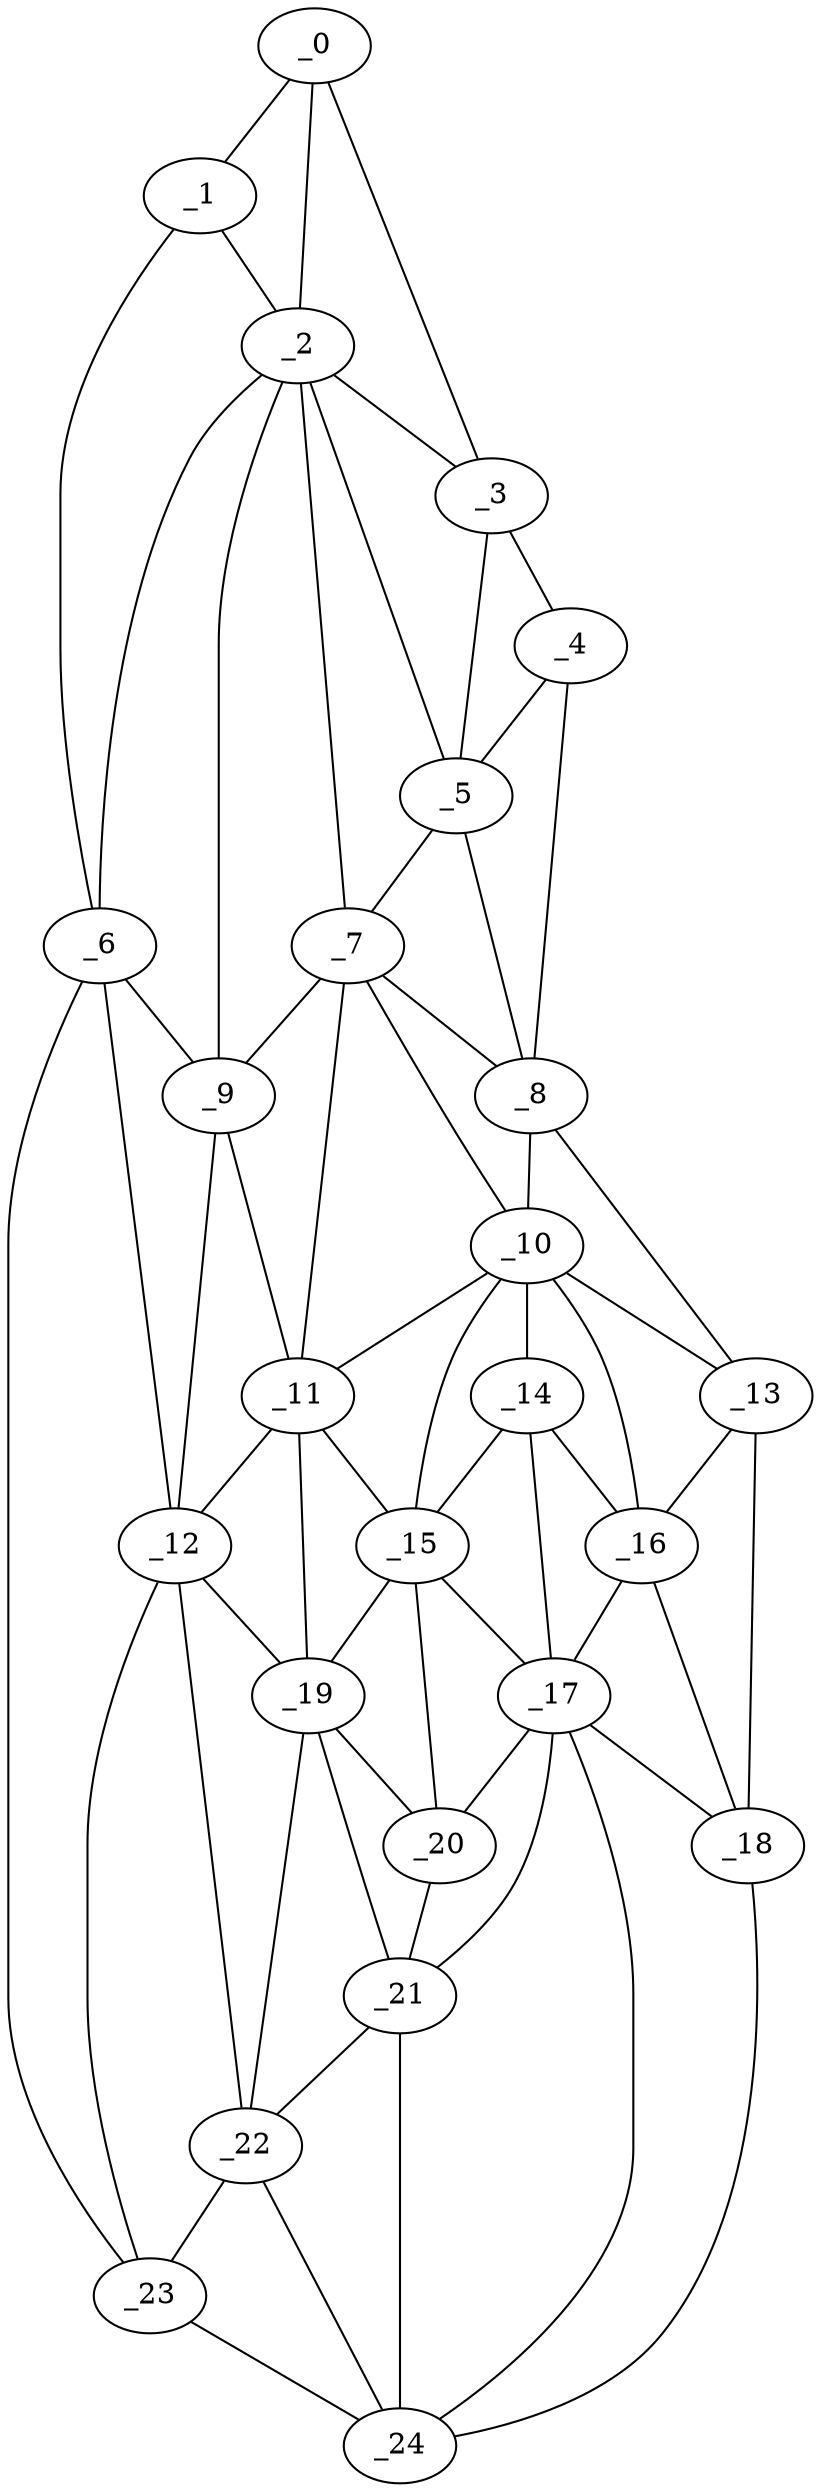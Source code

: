 graph "obj66__135.gxl" {
	_0	 [x=5,
		y=66];
	_1	 [x=19,
		y=81];
	_0 -- _1	 [valence=1];
	_2	 [x=26,
		y=67];
	_0 -- _2	 [valence=1];
	_3	 [x=34,
		y=14];
	_0 -- _3	 [valence=1];
	_1 -- _2	 [valence=1];
	_6	 [x=51,
		y=96];
	_1 -- _6	 [valence=1];
	_2 -- _3	 [valence=2];
	_5	 [x=45,
		y=24];
	_2 -- _5	 [valence=2];
	_2 -- _6	 [valence=2];
	_7	 [x=55,
		y=25];
	_2 -- _7	 [valence=2];
	_9	 [x=56,
		y=92];
	_2 -- _9	 [valence=1];
	_4	 [x=42,
		y=12];
	_3 -- _4	 [valence=1];
	_3 -- _5	 [valence=2];
	_4 -- _5	 [valence=2];
	_8	 [x=56,
		y=11];
	_4 -- _8	 [valence=1];
	_5 -- _7	 [valence=2];
	_5 -- _8	 [valence=1];
	_6 -- _9	 [valence=2];
	_12	 [x=81,
		y=96];
	_6 -- _12	 [valence=1];
	_23	 [x=123,
		y=98];
	_6 -- _23	 [valence=1];
	_7 -- _8	 [valence=2];
	_7 -- _9	 [valence=2];
	_10	 [x=66,
		y=24];
	_7 -- _10	 [valence=2];
	_11	 [x=73,
		y=89];
	_7 -- _11	 [valence=2];
	_8 -- _10	 [valence=1];
	_13	 [x=99,
		y=18];
	_8 -- _13	 [valence=1];
	_9 -- _11	 [valence=2];
	_9 -- _12	 [valence=2];
	_10 -- _11	 [valence=1];
	_10 -- _13	 [valence=1];
	_14	 [x=102,
		y=38];
	_10 -- _14	 [valence=1];
	_15	 [x=102,
		y=54];
	_10 -- _15	 [valence=1];
	_16	 [x=103,
		y=29];
	_10 -- _16	 [valence=2];
	_11 -- _12	 [valence=1];
	_11 -- _15	 [valence=2];
	_19	 [x=107,
		y=68];
	_11 -- _19	 [valence=2];
	_12 -- _19	 [valence=2];
	_22	 [x=122,
		y=82];
	_12 -- _22	 [valence=2];
	_12 -- _23	 [valence=2];
	_13 -- _16	 [valence=2];
	_18	 [x=106,
		y=23];
	_13 -- _18	 [valence=1];
	_14 -- _15	 [valence=2];
	_14 -- _16	 [valence=2];
	_17	 [x=105,
		y=46];
	_14 -- _17	 [valence=1];
	_15 -- _17	 [valence=2];
	_15 -- _19	 [valence=2];
	_20	 [x=109,
		y=60];
	_15 -- _20	 [valence=1];
	_16 -- _17	 [valence=2];
	_16 -- _18	 [valence=1];
	_17 -- _18	 [valence=1];
	_17 -- _20	 [valence=2];
	_21	 [x=121,
		y=65];
	_17 -- _21	 [valence=1];
	_24	 [x=126,
		y=65];
	_17 -- _24	 [valence=2];
	_18 -- _24	 [valence=1];
	_19 -- _20	 [valence=2];
	_19 -- _21	 [valence=2];
	_19 -- _22	 [valence=2];
	_20 -- _21	 [valence=1];
	_21 -- _22	 [valence=2];
	_21 -- _24	 [valence=1];
	_22 -- _23	 [valence=2];
	_22 -- _24	 [valence=1];
	_23 -- _24	 [valence=1];
}
